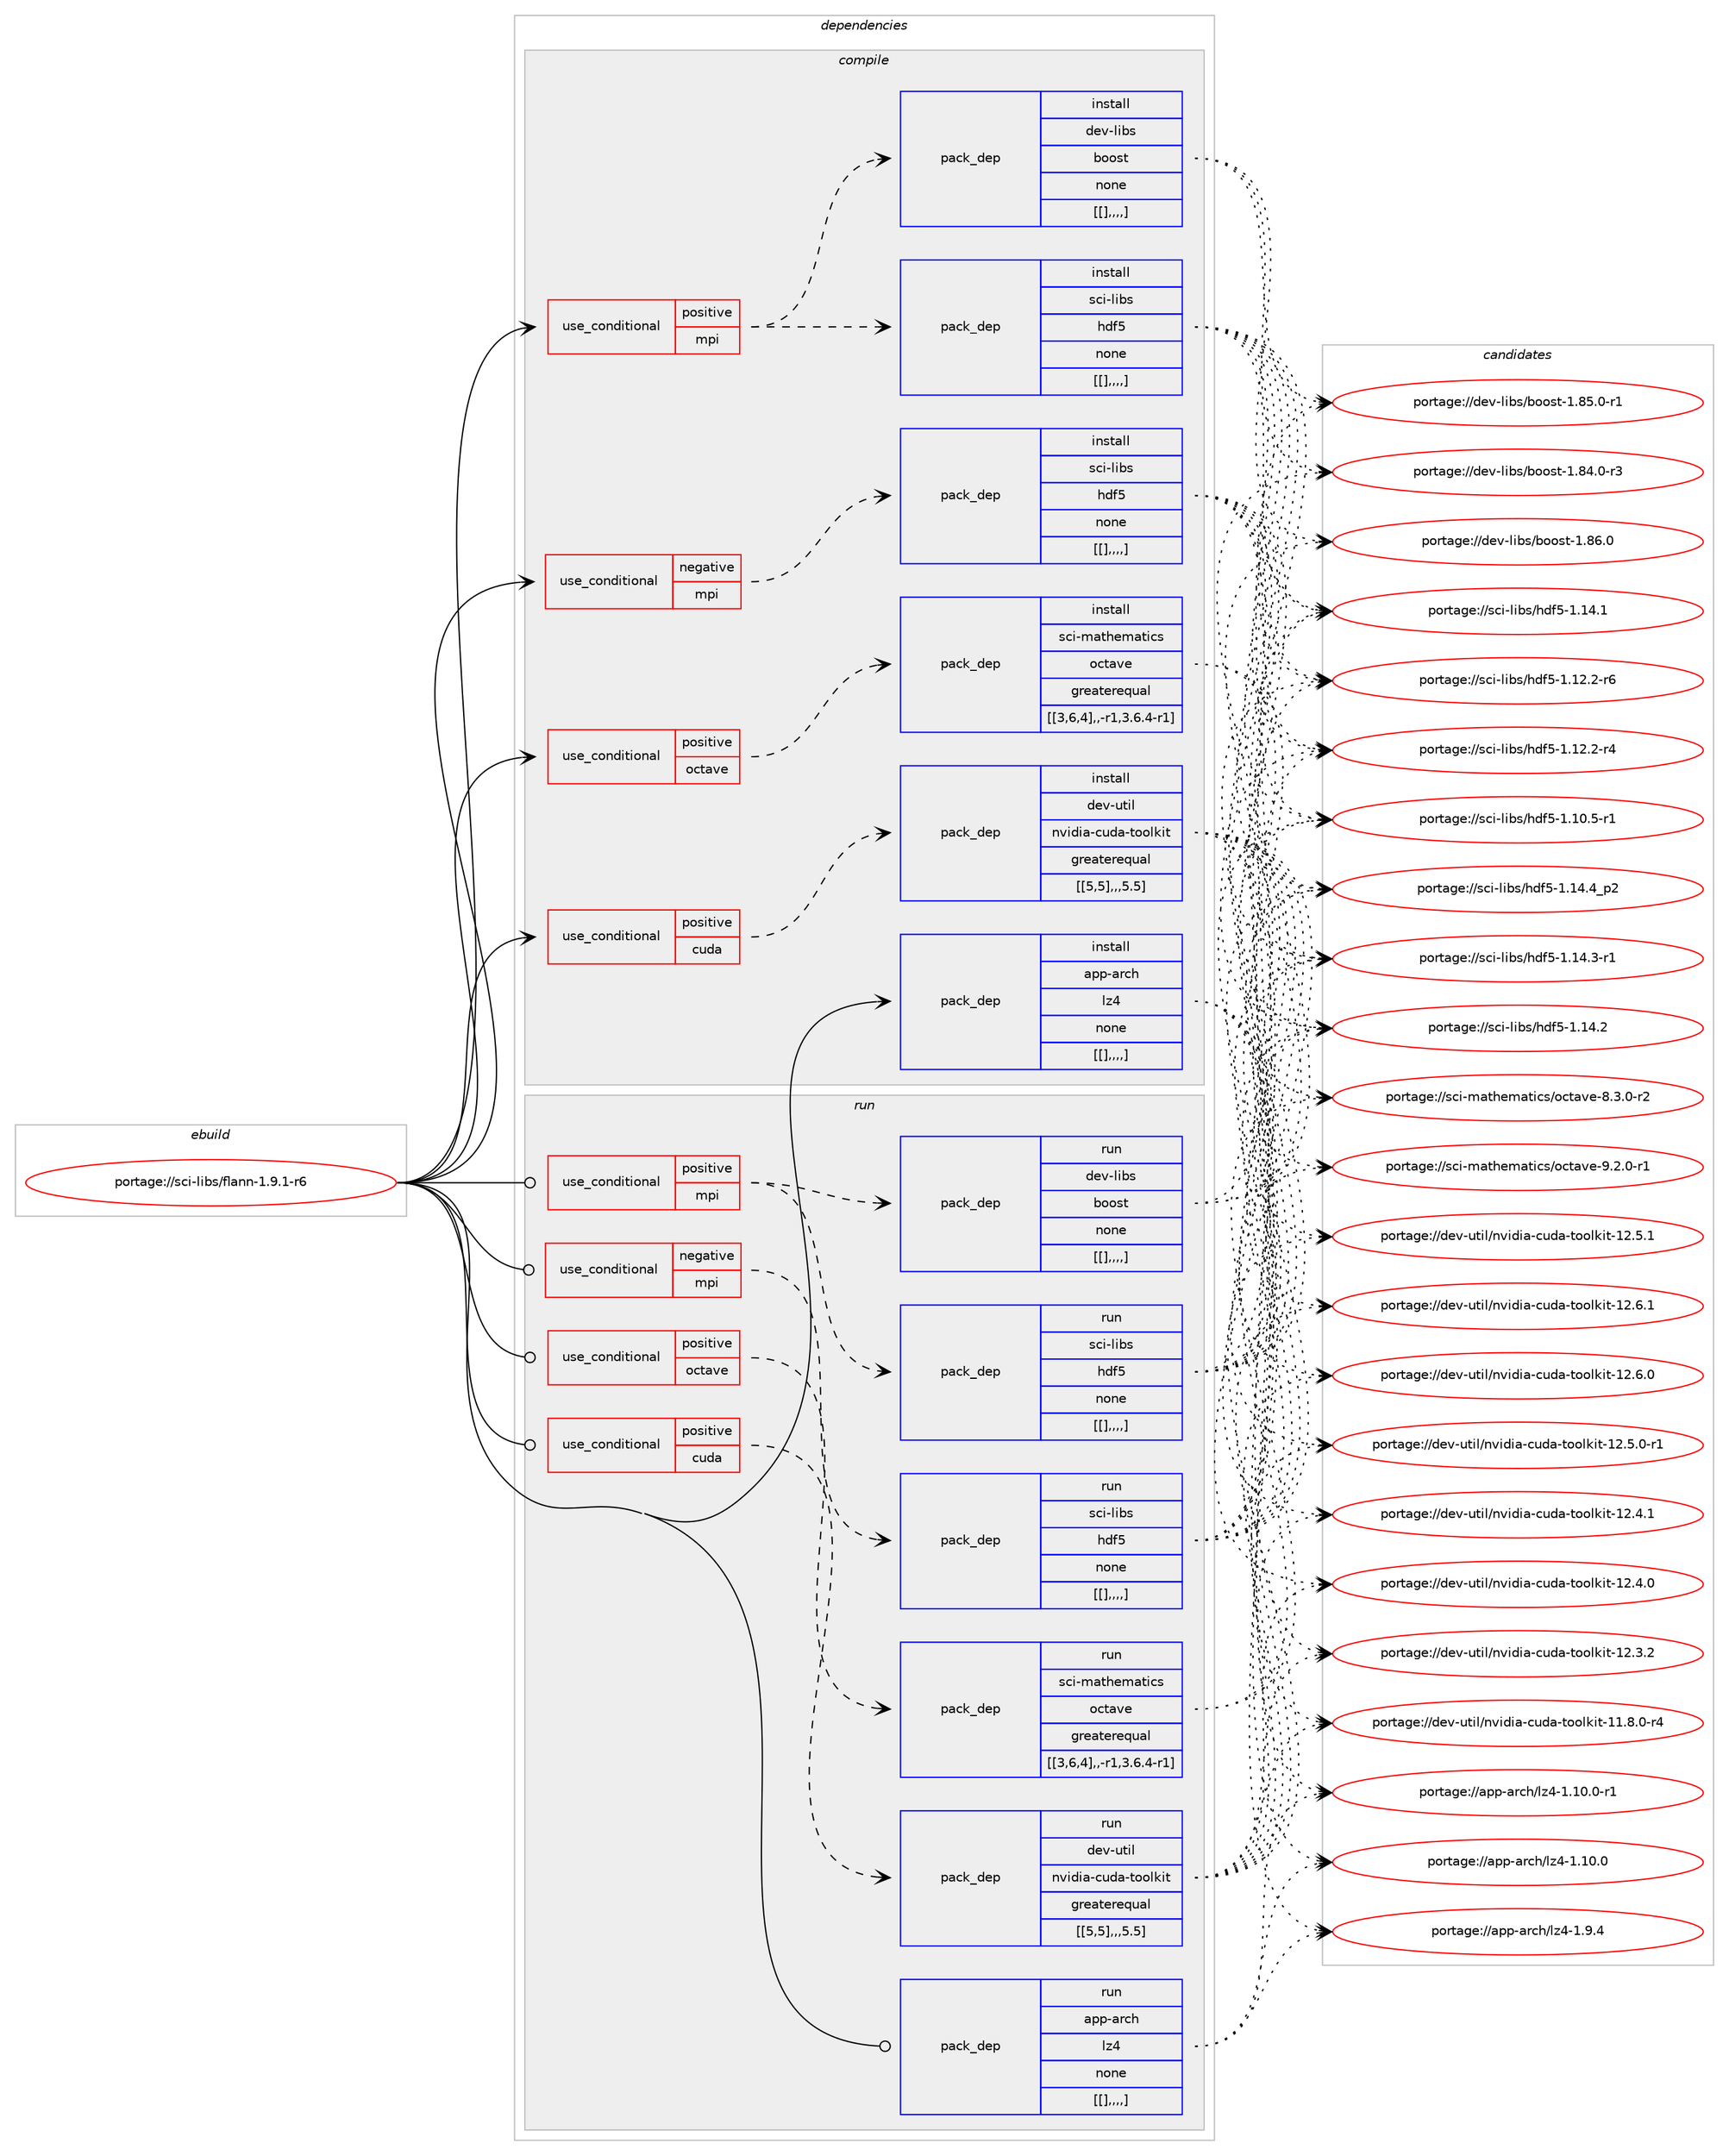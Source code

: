 digraph prolog {

# *************
# Graph options
# *************

newrank=true;
concentrate=true;
compound=true;
graph [rankdir=LR,fontname=Helvetica,fontsize=10,ranksep=1.5];#, ranksep=2.5, nodesep=0.2];
edge  [arrowhead=vee];
node  [fontname=Helvetica,fontsize=10];

# **********
# The ebuild
# **********

subgraph cluster_leftcol {
color=gray;
label=<<i>ebuild</i>>;
id [label="portage://sci-libs/flann-1.9.1-r6", color=red, width=4, href="../sci-libs/flann-1.9.1-r6.svg"];
}

# ****************
# The dependencies
# ****************

subgraph cluster_midcol {
color=gray;
label=<<i>dependencies</i>>;
subgraph cluster_compile {
fillcolor="#eeeeee";
style=filled;
label=<<i>compile</i>>;
subgraph cond109874 {
dependency417189 [label=<<TABLE BORDER="0" CELLBORDER="1" CELLSPACING="0" CELLPADDING="4"><TR><TD ROWSPAN="3" CELLPADDING="10">use_conditional</TD></TR><TR><TD>negative</TD></TR><TR><TD>mpi</TD></TR></TABLE>>, shape=none, color=red];
subgraph pack304326 {
dependency417190 [label=<<TABLE BORDER="0" CELLBORDER="1" CELLSPACING="0" CELLPADDING="4" WIDTH="220"><TR><TD ROWSPAN="6" CELLPADDING="30">pack_dep</TD></TR><TR><TD WIDTH="110">install</TD></TR><TR><TD>sci-libs</TD></TR><TR><TD>hdf5</TD></TR><TR><TD>none</TD></TR><TR><TD>[[],,,,]</TD></TR></TABLE>>, shape=none, color=blue];
}
dependency417189:e -> dependency417190:w [weight=20,style="dashed",arrowhead="vee"];
}
id:e -> dependency417189:w [weight=20,style="solid",arrowhead="vee"];
subgraph cond109875 {
dependency417191 [label=<<TABLE BORDER="0" CELLBORDER="1" CELLSPACING="0" CELLPADDING="4"><TR><TD ROWSPAN="3" CELLPADDING="10">use_conditional</TD></TR><TR><TD>positive</TD></TR><TR><TD>cuda</TD></TR></TABLE>>, shape=none, color=red];
subgraph pack304327 {
dependency417192 [label=<<TABLE BORDER="0" CELLBORDER="1" CELLSPACING="0" CELLPADDING="4" WIDTH="220"><TR><TD ROWSPAN="6" CELLPADDING="30">pack_dep</TD></TR><TR><TD WIDTH="110">install</TD></TR><TR><TD>dev-util</TD></TR><TR><TD>nvidia-cuda-toolkit</TD></TR><TR><TD>greaterequal</TD></TR><TR><TD>[[5,5],,,5.5]</TD></TR></TABLE>>, shape=none, color=blue];
}
dependency417191:e -> dependency417192:w [weight=20,style="dashed",arrowhead="vee"];
}
id:e -> dependency417191:w [weight=20,style="solid",arrowhead="vee"];
subgraph cond109876 {
dependency417193 [label=<<TABLE BORDER="0" CELLBORDER="1" CELLSPACING="0" CELLPADDING="4"><TR><TD ROWSPAN="3" CELLPADDING="10">use_conditional</TD></TR><TR><TD>positive</TD></TR><TR><TD>mpi</TD></TR></TABLE>>, shape=none, color=red];
subgraph pack304328 {
dependency417194 [label=<<TABLE BORDER="0" CELLBORDER="1" CELLSPACING="0" CELLPADDING="4" WIDTH="220"><TR><TD ROWSPAN="6" CELLPADDING="30">pack_dep</TD></TR><TR><TD WIDTH="110">install</TD></TR><TR><TD>dev-libs</TD></TR><TR><TD>boost</TD></TR><TR><TD>none</TD></TR><TR><TD>[[],,,,]</TD></TR></TABLE>>, shape=none, color=blue];
}
dependency417193:e -> dependency417194:w [weight=20,style="dashed",arrowhead="vee"];
subgraph pack304329 {
dependency417195 [label=<<TABLE BORDER="0" CELLBORDER="1" CELLSPACING="0" CELLPADDING="4" WIDTH="220"><TR><TD ROWSPAN="6" CELLPADDING="30">pack_dep</TD></TR><TR><TD WIDTH="110">install</TD></TR><TR><TD>sci-libs</TD></TR><TR><TD>hdf5</TD></TR><TR><TD>none</TD></TR><TR><TD>[[],,,,]</TD></TR></TABLE>>, shape=none, color=blue];
}
dependency417193:e -> dependency417195:w [weight=20,style="dashed",arrowhead="vee"];
}
id:e -> dependency417193:w [weight=20,style="solid",arrowhead="vee"];
subgraph cond109877 {
dependency417196 [label=<<TABLE BORDER="0" CELLBORDER="1" CELLSPACING="0" CELLPADDING="4"><TR><TD ROWSPAN="3" CELLPADDING="10">use_conditional</TD></TR><TR><TD>positive</TD></TR><TR><TD>octave</TD></TR></TABLE>>, shape=none, color=red];
subgraph pack304330 {
dependency417197 [label=<<TABLE BORDER="0" CELLBORDER="1" CELLSPACING="0" CELLPADDING="4" WIDTH="220"><TR><TD ROWSPAN="6" CELLPADDING="30">pack_dep</TD></TR><TR><TD WIDTH="110">install</TD></TR><TR><TD>sci-mathematics</TD></TR><TR><TD>octave</TD></TR><TR><TD>greaterequal</TD></TR><TR><TD>[[3,6,4],,-r1,3.6.4-r1]</TD></TR></TABLE>>, shape=none, color=blue];
}
dependency417196:e -> dependency417197:w [weight=20,style="dashed",arrowhead="vee"];
}
id:e -> dependency417196:w [weight=20,style="solid",arrowhead="vee"];
subgraph pack304331 {
dependency417198 [label=<<TABLE BORDER="0" CELLBORDER="1" CELLSPACING="0" CELLPADDING="4" WIDTH="220"><TR><TD ROWSPAN="6" CELLPADDING="30">pack_dep</TD></TR><TR><TD WIDTH="110">install</TD></TR><TR><TD>app-arch</TD></TR><TR><TD>lz4</TD></TR><TR><TD>none</TD></TR><TR><TD>[[],,,,]</TD></TR></TABLE>>, shape=none, color=blue];
}
id:e -> dependency417198:w [weight=20,style="solid",arrowhead="vee"];
}
subgraph cluster_compileandrun {
fillcolor="#eeeeee";
style=filled;
label=<<i>compile and run</i>>;
}
subgraph cluster_run {
fillcolor="#eeeeee";
style=filled;
label=<<i>run</i>>;
subgraph cond109878 {
dependency417199 [label=<<TABLE BORDER="0" CELLBORDER="1" CELLSPACING="0" CELLPADDING="4"><TR><TD ROWSPAN="3" CELLPADDING="10">use_conditional</TD></TR><TR><TD>negative</TD></TR><TR><TD>mpi</TD></TR></TABLE>>, shape=none, color=red];
subgraph pack304332 {
dependency417200 [label=<<TABLE BORDER="0" CELLBORDER="1" CELLSPACING="0" CELLPADDING="4" WIDTH="220"><TR><TD ROWSPAN="6" CELLPADDING="30">pack_dep</TD></TR><TR><TD WIDTH="110">run</TD></TR><TR><TD>sci-libs</TD></TR><TR><TD>hdf5</TD></TR><TR><TD>none</TD></TR><TR><TD>[[],,,,]</TD></TR></TABLE>>, shape=none, color=blue];
}
dependency417199:e -> dependency417200:w [weight=20,style="dashed",arrowhead="vee"];
}
id:e -> dependency417199:w [weight=20,style="solid",arrowhead="odot"];
subgraph cond109879 {
dependency417201 [label=<<TABLE BORDER="0" CELLBORDER="1" CELLSPACING="0" CELLPADDING="4"><TR><TD ROWSPAN="3" CELLPADDING="10">use_conditional</TD></TR><TR><TD>positive</TD></TR><TR><TD>cuda</TD></TR></TABLE>>, shape=none, color=red];
subgraph pack304333 {
dependency417202 [label=<<TABLE BORDER="0" CELLBORDER="1" CELLSPACING="0" CELLPADDING="4" WIDTH="220"><TR><TD ROWSPAN="6" CELLPADDING="30">pack_dep</TD></TR><TR><TD WIDTH="110">run</TD></TR><TR><TD>dev-util</TD></TR><TR><TD>nvidia-cuda-toolkit</TD></TR><TR><TD>greaterequal</TD></TR><TR><TD>[[5,5],,,5.5]</TD></TR></TABLE>>, shape=none, color=blue];
}
dependency417201:e -> dependency417202:w [weight=20,style="dashed",arrowhead="vee"];
}
id:e -> dependency417201:w [weight=20,style="solid",arrowhead="odot"];
subgraph cond109880 {
dependency417203 [label=<<TABLE BORDER="0" CELLBORDER="1" CELLSPACING="0" CELLPADDING="4"><TR><TD ROWSPAN="3" CELLPADDING="10">use_conditional</TD></TR><TR><TD>positive</TD></TR><TR><TD>mpi</TD></TR></TABLE>>, shape=none, color=red];
subgraph pack304334 {
dependency417204 [label=<<TABLE BORDER="0" CELLBORDER="1" CELLSPACING="0" CELLPADDING="4" WIDTH="220"><TR><TD ROWSPAN="6" CELLPADDING="30">pack_dep</TD></TR><TR><TD WIDTH="110">run</TD></TR><TR><TD>dev-libs</TD></TR><TR><TD>boost</TD></TR><TR><TD>none</TD></TR><TR><TD>[[],,,,]</TD></TR></TABLE>>, shape=none, color=blue];
}
dependency417203:e -> dependency417204:w [weight=20,style="dashed",arrowhead="vee"];
subgraph pack304335 {
dependency417205 [label=<<TABLE BORDER="0" CELLBORDER="1" CELLSPACING="0" CELLPADDING="4" WIDTH="220"><TR><TD ROWSPAN="6" CELLPADDING="30">pack_dep</TD></TR><TR><TD WIDTH="110">run</TD></TR><TR><TD>sci-libs</TD></TR><TR><TD>hdf5</TD></TR><TR><TD>none</TD></TR><TR><TD>[[],,,,]</TD></TR></TABLE>>, shape=none, color=blue];
}
dependency417203:e -> dependency417205:w [weight=20,style="dashed",arrowhead="vee"];
}
id:e -> dependency417203:w [weight=20,style="solid",arrowhead="odot"];
subgraph cond109881 {
dependency417206 [label=<<TABLE BORDER="0" CELLBORDER="1" CELLSPACING="0" CELLPADDING="4"><TR><TD ROWSPAN="3" CELLPADDING="10">use_conditional</TD></TR><TR><TD>positive</TD></TR><TR><TD>octave</TD></TR></TABLE>>, shape=none, color=red];
subgraph pack304336 {
dependency417207 [label=<<TABLE BORDER="0" CELLBORDER="1" CELLSPACING="0" CELLPADDING="4" WIDTH="220"><TR><TD ROWSPAN="6" CELLPADDING="30">pack_dep</TD></TR><TR><TD WIDTH="110">run</TD></TR><TR><TD>sci-mathematics</TD></TR><TR><TD>octave</TD></TR><TR><TD>greaterequal</TD></TR><TR><TD>[[3,6,4],,-r1,3.6.4-r1]</TD></TR></TABLE>>, shape=none, color=blue];
}
dependency417206:e -> dependency417207:w [weight=20,style="dashed",arrowhead="vee"];
}
id:e -> dependency417206:w [weight=20,style="solid",arrowhead="odot"];
subgraph pack304337 {
dependency417208 [label=<<TABLE BORDER="0" CELLBORDER="1" CELLSPACING="0" CELLPADDING="4" WIDTH="220"><TR><TD ROWSPAN="6" CELLPADDING="30">pack_dep</TD></TR><TR><TD WIDTH="110">run</TD></TR><TR><TD>app-arch</TD></TR><TR><TD>lz4</TD></TR><TR><TD>none</TD></TR><TR><TD>[[],,,,]</TD></TR></TABLE>>, shape=none, color=blue];
}
id:e -> dependency417208:w [weight=20,style="solid",arrowhead="odot"];
}
}

# **************
# The candidates
# **************

subgraph cluster_choices {
rank=same;
color=gray;
label=<<i>candidates</i>>;

subgraph choice304326 {
color=black;
nodesep=1;
choice1159910545108105981154710410010253454946495246529511250 [label="portage://sci-libs/hdf5-1.14.4_p2", color=red, width=4,href="../sci-libs/hdf5-1.14.4_p2.svg"];
choice1159910545108105981154710410010253454946495246514511449 [label="portage://sci-libs/hdf5-1.14.3-r1", color=red, width=4,href="../sci-libs/hdf5-1.14.3-r1.svg"];
choice115991054510810598115471041001025345494649524650 [label="portage://sci-libs/hdf5-1.14.2", color=red, width=4,href="../sci-libs/hdf5-1.14.2.svg"];
choice115991054510810598115471041001025345494649524649 [label="portage://sci-libs/hdf5-1.14.1", color=red, width=4,href="../sci-libs/hdf5-1.14.1.svg"];
choice1159910545108105981154710410010253454946495046504511454 [label="portage://sci-libs/hdf5-1.12.2-r6", color=red, width=4,href="../sci-libs/hdf5-1.12.2-r6.svg"];
choice1159910545108105981154710410010253454946495046504511452 [label="portage://sci-libs/hdf5-1.12.2-r4", color=red, width=4,href="../sci-libs/hdf5-1.12.2-r4.svg"];
choice1159910545108105981154710410010253454946494846534511449 [label="portage://sci-libs/hdf5-1.10.5-r1", color=red, width=4,href="../sci-libs/hdf5-1.10.5-r1.svg"];
dependency417190:e -> choice1159910545108105981154710410010253454946495246529511250:w [style=dotted,weight="100"];
dependency417190:e -> choice1159910545108105981154710410010253454946495246514511449:w [style=dotted,weight="100"];
dependency417190:e -> choice115991054510810598115471041001025345494649524650:w [style=dotted,weight="100"];
dependency417190:e -> choice115991054510810598115471041001025345494649524649:w [style=dotted,weight="100"];
dependency417190:e -> choice1159910545108105981154710410010253454946495046504511454:w [style=dotted,weight="100"];
dependency417190:e -> choice1159910545108105981154710410010253454946495046504511452:w [style=dotted,weight="100"];
dependency417190:e -> choice1159910545108105981154710410010253454946494846534511449:w [style=dotted,weight="100"];
}
subgraph choice304327 {
color=black;
nodesep=1;
choice1001011184511711610510847110118105100105974599117100974511611111110810710511645495046544649 [label="portage://dev-util/nvidia-cuda-toolkit-12.6.1", color=red, width=4,href="../dev-util/nvidia-cuda-toolkit-12.6.1.svg"];
choice1001011184511711610510847110118105100105974599117100974511611111110810710511645495046544648 [label="portage://dev-util/nvidia-cuda-toolkit-12.6.0", color=red, width=4,href="../dev-util/nvidia-cuda-toolkit-12.6.0.svg"];
choice1001011184511711610510847110118105100105974599117100974511611111110810710511645495046534649 [label="portage://dev-util/nvidia-cuda-toolkit-12.5.1", color=red, width=4,href="../dev-util/nvidia-cuda-toolkit-12.5.1.svg"];
choice10010111845117116105108471101181051001059745991171009745116111111108107105116454950465346484511449 [label="portage://dev-util/nvidia-cuda-toolkit-12.5.0-r1", color=red, width=4,href="../dev-util/nvidia-cuda-toolkit-12.5.0-r1.svg"];
choice1001011184511711610510847110118105100105974599117100974511611111110810710511645495046524649 [label="portage://dev-util/nvidia-cuda-toolkit-12.4.1", color=red, width=4,href="../dev-util/nvidia-cuda-toolkit-12.4.1.svg"];
choice1001011184511711610510847110118105100105974599117100974511611111110810710511645495046524648 [label="portage://dev-util/nvidia-cuda-toolkit-12.4.0", color=red, width=4,href="../dev-util/nvidia-cuda-toolkit-12.4.0.svg"];
choice1001011184511711610510847110118105100105974599117100974511611111110810710511645495046514650 [label="portage://dev-util/nvidia-cuda-toolkit-12.3.2", color=red, width=4,href="../dev-util/nvidia-cuda-toolkit-12.3.2.svg"];
choice10010111845117116105108471101181051001059745991171009745116111111108107105116454949465646484511452 [label="portage://dev-util/nvidia-cuda-toolkit-11.8.0-r4", color=red, width=4,href="../dev-util/nvidia-cuda-toolkit-11.8.0-r4.svg"];
dependency417192:e -> choice1001011184511711610510847110118105100105974599117100974511611111110810710511645495046544649:w [style=dotted,weight="100"];
dependency417192:e -> choice1001011184511711610510847110118105100105974599117100974511611111110810710511645495046544648:w [style=dotted,weight="100"];
dependency417192:e -> choice1001011184511711610510847110118105100105974599117100974511611111110810710511645495046534649:w [style=dotted,weight="100"];
dependency417192:e -> choice10010111845117116105108471101181051001059745991171009745116111111108107105116454950465346484511449:w [style=dotted,weight="100"];
dependency417192:e -> choice1001011184511711610510847110118105100105974599117100974511611111110810710511645495046524649:w [style=dotted,weight="100"];
dependency417192:e -> choice1001011184511711610510847110118105100105974599117100974511611111110810710511645495046524648:w [style=dotted,weight="100"];
dependency417192:e -> choice1001011184511711610510847110118105100105974599117100974511611111110810710511645495046514650:w [style=dotted,weight="100"];
dependency417192:e -> choice10010111845117116105108471101181051001059745991171009745116111111108107105116454949465646484511452:w [style=dotted,weight="100"];
}
subgraph choice304328 {
color=black;
nodesep=1;
choice1001011184510810598115479811111111511645494656544648 [label="portage://dev-libs/boost-1.86.0", color=red, width=4,href="../dev-libs/boost-1.86.0.svg"];
choice10010111845108105981154798111111115116454946565346484511449 [label="portage://dev-libs/boost-1.85.0-r1", color=red, width=4,href="../dev-libs/boost-1.85.0-r1.svg"];
choice10010111845108105981154798111111115116454946565246484511451 [label="portage://dev-libs/boost-1.84.0-r3", color=red, width=4,href="../dev-libs/boost-1.84.0-r3.svg"];
dependency417194:e -> choice1001011184510810598115479811111111511645494656544648:w [style=dotted,weight="100"];
dependency417194:e -> choice10010111845108105981154798111111115116454946565346484511449:w [style=dotted,weight="100"];
dependency417194:e -> choice10010111845108105981154798111111115116454946565246484511451:w [style=dotted,weight="100"];
}
subgraph choice304329 {
color=black;
nodesep=1;
choice1159910545108105981154710410010253454946495246529511250 [label="portage://sci-libs/hdf5-1.14.4_p2", color=red, width=4,href="../sci-libs/hdf5-1.14.4_p2.svg"];
choice1159910545108105981154710410010253454946495246514511449 [label="portage://sci-libs/hdf5-1.14.3-r1", color=red, width=4,href="../sci-libs/hdf5-1.14.3-r1.svg"];
choice115991054510810598115471041001025345494649524650 [label="portage://sci-libs/hdf5-1.14.2", color=red, width=4,href="../sci-libs/hdf5-1.14.2.svg"];
choice115991054510810598115471041001025345494649524649 [label="portage://sci-libs/hdf5-1.14.1", color=red, width=4,href="../sci-libs/hdf5-1.14.1.svg"];
choice1159910545108105981154710410010253454946495046504511454 [label="portage://sci-libs/hdf5-1.12.2-r6", color=red, width=4,href="../sci-libs/hdf5-1.12.2-r6.svg"];
choice1159910545108105981154710410010253454946495046504511452 [label="portage://sci-libs/hdf5-1.12.2-r4", color=red, width=4,href="../sci-libs/hdf5-1.12.2-r4.svg"];
choice1159910545108105981154710410010253454946494846534511449 [label="portage://sci-libs/hdf5-1.10.5-r1", color=red, width=4,href="../sci-libs/hdf5-1.10.5-r1.svg"];
dependency417195:e -> choice1159910545108105981154710410010253454946495246529511250:w [style=dotted,weight="100"];
dependency417195:e -> choice1159910545108105981154710410010253454946495246514511449:w [style=dotted,weight="100"];
dependency417195:e -> choice115991054510810598115471041001025345494649524650:w [style=dotted,weight="100"];
dependency417195:e -> choice115991054510810598115471041001025345494649524649:w [style=dotted,weight="100"];
dependency417195:e -> choice1159910545108105981154710410010253454946495046504511454:w [style=dotted,weight="100"];
dependency417195:e -> choice1159910545108105981154710410010253454946495046504511452:w [style=dotted,weight="100"];
dependency417195:e -> choice1159910545108105981154710410010253454946494846534511449:w [style=dotted,weight="100"];
}
subgraph choice304330 {
color=black;
nodesep=1;
choice11599105451099711610410110997116105991154711199116971181014557465046484511449 [label="portage://sci-mathematics/octave-9.2.0-r1", color=red, width=4,href="../sci-mathematics/octave-9.2.0-r1.svg"];
choice11599105451099711610410110997116105991154711199116971181014556465146484511450 [label="portage://sci-mathematics/octave-8.3.0-r2", color=red, width=4,href="../sci-mathematics/octave-8.3.0-r2.svg"];
dependency417197:e -> choice11599105451099711610410110997116105991154711199116971181014557465046484511449:w [style=dotted,weight="100"];
dependency417197:e -> choice11599105451099711610410110997116105991154711199116971181014556465146484511450:w [style=dotted,weight="100"];
}
subgraph choice304331 {
color=black;
nodesep=1;
choice971121124597114991044710812252454946494846484511449 [label="portage://app-arch/lz4-1.10.0-r1", color=red, width=4,href="../app-arch/lz4-1.10.0-r1.svg"];
choice97112112459711499104471081225245494649484648 [label="portage://app-arch/lz4-1.10.0", color=red, width=4,href="../app-arch/lz4-1.10.0.svg"];
choice971121124597114991044710812252454946574652 [label="portage://app-arch/lz4-1.9.4", color=red, width=4,href="../app-arch/lz4-1.9.4.svg"];
dependency417198:e -> choice971121124597114991044710812252454946494846484511449:w [style=dotted,weight="100"];
dependency417198:e -> choice97112112459711499104471081225245494649484648:w [style=dotted,weight="100"];
dependency417198:e -> choice971121124597114991044710812252454946574652:w [style=dotted,weight="100"];
}
subgraph choice304332 {
color=black;
nodesep=1;
choice1159910545108105981154710410010253454946495246529511250 [label="portage://sci-libs/hdf5-1.14.4_p2", color=red, width=4,href="../sci-libs/hdf5-1.14.4_p2.svg"];
choice1159910545108105981154710410010253454946495246514511449 [label="portage://sci-libs/hdf5-1.14.3-r1", color=red, width=4,href="../sci-libs/hdf5-1.14.3-r1.svg"];
choice115991054510810598115471041001025345494649524650 [label="portage://sci-libs/hdf5-1.14.2", color=red, width=4,href="../sci-libs/hdf5-1.14.2.svg"];
choice115991054510810598115471041001025345494649524649 [label="portage://sci-libs/hdf5-1.14.1", color=red, width=4,href="../sci-libs/hdf5-1.14.1.svg"];
choice1159910545108105981154710410010253454946495046504511454 [label="portage://sci-libs/hdf5-1.12.2-r6", color=red, width=4,href="../sci-libs/hdf5-1.12.2-r6.svg"];
choice1159910545108105981154710410010253454946495046504511452 [label="portage://sci-libs/hdf5-1.12.2-r4", color=red, width=4,href="../sci-libs/hdf5-1.12.2-r4.svg"];
choice1159910545108105981154710410010253454946494846534511449 [label="portage://sci-libs/hdf5-1.10.5-r1", color=red, width=4,href="../sci-libs/hdf5-1.10.5-r1.svg"];
dependency417200:e -> choice1159910545108105981154710410010253454946495246529511250:w [style=dotted,weight="100"];
dependency417200:e -> choice1159910545108105981154710410010253454946495246514511449:w [style=dotted,weight="100"];
dependency417200:e -> choice115991054510810598115471041001025345494649524650:w [style=dotted,weight="100"];
dependency417200:e -> choice115991054510810598115471041001025345494649524649:w [style=dotted,weight="100"];
dependency417200:e -> choice1159910545108105981154710410010253454946495046504511454:w [style=dotted,weight="100"];
dependency417200:e -> choice1159910545108105981154710410010253454946495046504511452:w [style=dotted,weight="100"];
dependency417200:e -> choice1159910545108105981154710410010253454946494846534511449:w [style=dotted,weight="100"];
}
subgraph choice304333 {
color=black;
nodesep=1;
choice1001011184511711610510847110118105100105974599117100974511611111110810710511645495046544649 [label="portage://dev-util/nvidia-cuda-toolkit-12.6.1", color=red, width=4,href="../dev-util/nvidia-cuda-toolkit-12.6.1.svg"];
choice1001011184511711610510847110118105100105974599117100974511611111110810710511645495046544648 [label="portage://dev-util/nvidia-cuda-toolkit-12.6.0", color=red, width=4,href="../dev-util/nvidia-cuda-toolkit-12.6.0.svg"];
choice1001011184511711610510847110118105100105974599117100974511611111110810710511645495046534649 [label="portage://dev-util/nvidia-cuda-toolkit-12.5.1", color=red, width=4,href="../dev-util/nvidia-cuda-toolkit-12.5.1.svg"];
choice10010111845117116105108471101181051001059745991171009745116111111108107105116454950465346484511449 [label="portage://dev-util/nvidia-cuda-toolkit-12.5.0-r1", color=red, width=4,href="../dev-util/nvidia-cuda-toolkit-12.5.0-r1.svg"];
choice1001011184511711610510847110118105100105974599117100974511611111110810710511645495046524649 [label="portage://dev-util/nvidia-cuda-toolkit-12.4.1", color=red, width=4,href="../dev-util/nvidia-cuda-toolkit-12.4.1.svg"];
choice1001011184511711610510847110118105100105974599117100974511611111110810710511645495046524648 [label="portage://dev-util/nvidia-cuda-toolkit-12.4.0", color=red, width=4,href="../dev-util/nvidia-cuda-toolkit-12.4.0.svg"];
choice1001011184511711610510847110118105100105974599117100974511611111110810710511645495046514650 [label="portage://dev-util/nvidia-cuda-toolkit-12.3.2", color=red, width=4,href="../dev-util/nvidia-cuda-toolkit-12.3.2.svg"];
choice10010111845117116105108471101181051001059745991171009745116111111108107105116454949465646484511452 [label="portage://dev-util/nvidia-cuda-toolkit-11.8.0-r4", color=red, width=4,href="../dev-util/nvidia-cuda-toolkit-11.8.0-r4.svg"];
dependency417202:e -> choice1001011184511711610510847110118105100105974599117100974511611111110810710511645495046544649:w [style=dotted,weight="100"];
dependency417202:e -> choice1001011184511711610510847110118105100105974599117100974511611111110810710511645495046544648:w [style=dotted,weight="100"];
dependency417202:e -> choice1001011184511711610510847110118105100105974599117100974511611111110810710511645495046534649:w [style=dotted,weight="100"];
dependency417202:e -> choice10010111845117116105108471101181051001059745991171009745116111111108107105116454950465346484511449:w [style=dotted,weight="100"];
dependency417202:e -> choice1001011184511711610510847110118105100105974599117100974511611111110810710511645495046524649:w [style=dotted,weight="100"];
dependency417202:e -> choice1001011184511711610510847110118105100105974599117100974511611111110810710511645495046524648:w [style=dotted,weight="100"];
dependency417202:e -> choice1001011184511711610510847110118105100105974599117100974511611111110810710511645495046514650:w [style=dotted,weight="100"];
dependency417202:e -> choice10010111845117116105108471101181051001059745991171009745116111111108107105116454949465646484511452:w [style=dotted,weight="100"];
}
subgraph choice304334 {
color=black;
nodesep=1;
choice1001011184510810598115479811111111511645494656544648 [label="portage://dev-libs/boost-1.86.0", color=red, width=4,href="../dev-libs/boost-1.86.0.svg"];
choice10010111845108105981154798111111115116454946565346484511449 [label="portage://dev-libs/boost-1.85.0-r1", color=red, width=4,href="../dev-libs/boost-1.85.0-r1.svg"];
choice10010111845108105981154798111111115116454946565246484511451 [label="portage://dev-libs/boost-1.84.0-r3", color=red, width=4,href="../dev-libs/boost-1.84.0-r3.svg"];
dependency417204:e -> choice1001011184510810598115479811111111511645494656544648:w [style=dotted,weight="100"];
dependency417204:e -> choice10010111845108105981154798111111115116454946565346484511449:w [style=dotted,weight="100"];
dependency417204:e -> choice10010111845108105981154798111111115116454946565246484511451:w [style=dotted,weight="100"];
}
subgraph choice304335 {
color=black;
nodesep=1;
choice1159910545108105981154710410010253454946495246529511250 [label="portage://sci-libs/hdf5-1.14.4_p2", color=red, width=4,href="../sci-libs/hdf5-1.14.4_p2.svg"];
choice1159910545108105981154710410010253454946495246514511449 [label="portage://sci-libs/hdf5-1.14.3-r1", color=red, width=4,href="../sci-libs/hdf5-1.14.3-r1.svg"];
choice115991054510810598115471041001025345494649524650 [label="portage://sci-libs/hdf5-1.14.2", color=red, width=4,href="../sci-libs/hdf5-1.14.2.svg"];
choice115991054510810598115471041001025345494649524649 [label="portage://sci-libs/hdf5-1.14.1", color=red, width=4,href="../sci-libs/hdf5-1.14.1.svg"];
choice1159910545108105981154710410010253454946495046504511454 [label="portage://sci-libs/hdf5-1.12.2-r6", color=red, width=4,href="../sci-libs/hdf5-1.12.2-r6.svg"];
choice1159910545108105981154710410010253454946495046504511452 [label="portage://sci-libs/hdf5-1.12.2-r4", color=red, width=4,href="../sci-libs/hdf5-1.12.2-r4.svg"];
choice1159910545108105981154710410010253454946494846534511449 [label="portage://sci-libs/hdf5-1.10.5-r1", color=red, width=4,href="../sci-libs/hdf5-1.10.5-r1.svg"];
dependency417205:e -> choice1159910545108105981154710410010253454946495246529511250:w [style=dotted,weight="100"];
dependency417205:e -> choice1159910545108105981154710410010253454946495246514511449:w [style=dotted,weight="100"];
dependency417205:e -> choice115991054510810598115471041001025345494649524650:w [style=dotted,weight="100"];
dependency417205:e -> choice115991054510810598115471041001025345494649524649:w [style=dotted,weight="100"];
dependency417205:e -> choice1159910545108105981154710410010253454946495046504511454:w [style=dotted,weight="100"];
dependency417205:e -> choice1159910545108105981154710410010253454946495046504511452:w [style=dotted,weight="100"];
dependency417205:e -> choice1159910545108105981154710410010253454946494846534511449:w [style=dotted,weight="100"];
}
subgraph choice304336 {
color=black;
nodesep=1;
choice11599105451099711610410110997116105991154711199116971181014557465046484511449 [label="portage://sci-mathematics/octave-9.2.0-r1", color=red, width=4,href="../sci-mathematics/octave-9.2.0-r1.svg"];
choice11599105451099711610410110997116105991154711199116971181014556465146484511450 [label="portage://sci-mathematics/octave-8.3.0-r2", color=red, width=4,href="../sci-mathematics/octave-8.3.0-r2.svg"];
dependency417207:e -> choice11599105451099711610410110997116105991154711199116971181014557465046484511449:w [style=dotted,weight="100"];
dependency417207:e -> choice11599105451099711610410110997116105991154711199116971181014556465146484511450:w [style=dotted,weight="100"];
}
subgraph choice304337 {
color=black;
nodesep=1;
choice971121124597114991044710812252454946494846484511449 [label="portage://app-arch/lz4-1.10.0-r1", color=red, width=4,href="../app-arch/lz4-1.10.0-r1.svg"];
choice97112112459711499104471081225245494649484648 [label="portage://app-arch/lz4-1.10.0", color=red, width=4,href="../app-arch/lz4-1.10.0.svg"];
choice971121124597114991044710812252454946574652 [label="portage://app-arch/lz4-1.9.4", color=red, width=4,href="../app-arch/lz4-1.9.4.svg"];
dependency417208:e -> choice971121124597114991044710812252454946494846484511449:w [style=dotted,weight="100"];
dependency417208:e -> choice97112112459711499104471081225245494649484648:w [style=dotted,weight="100"];
dependency417208:e -> choice971121124597114991044710812252454946574652:w [style=dotted,weight="100"];
}
}

}
